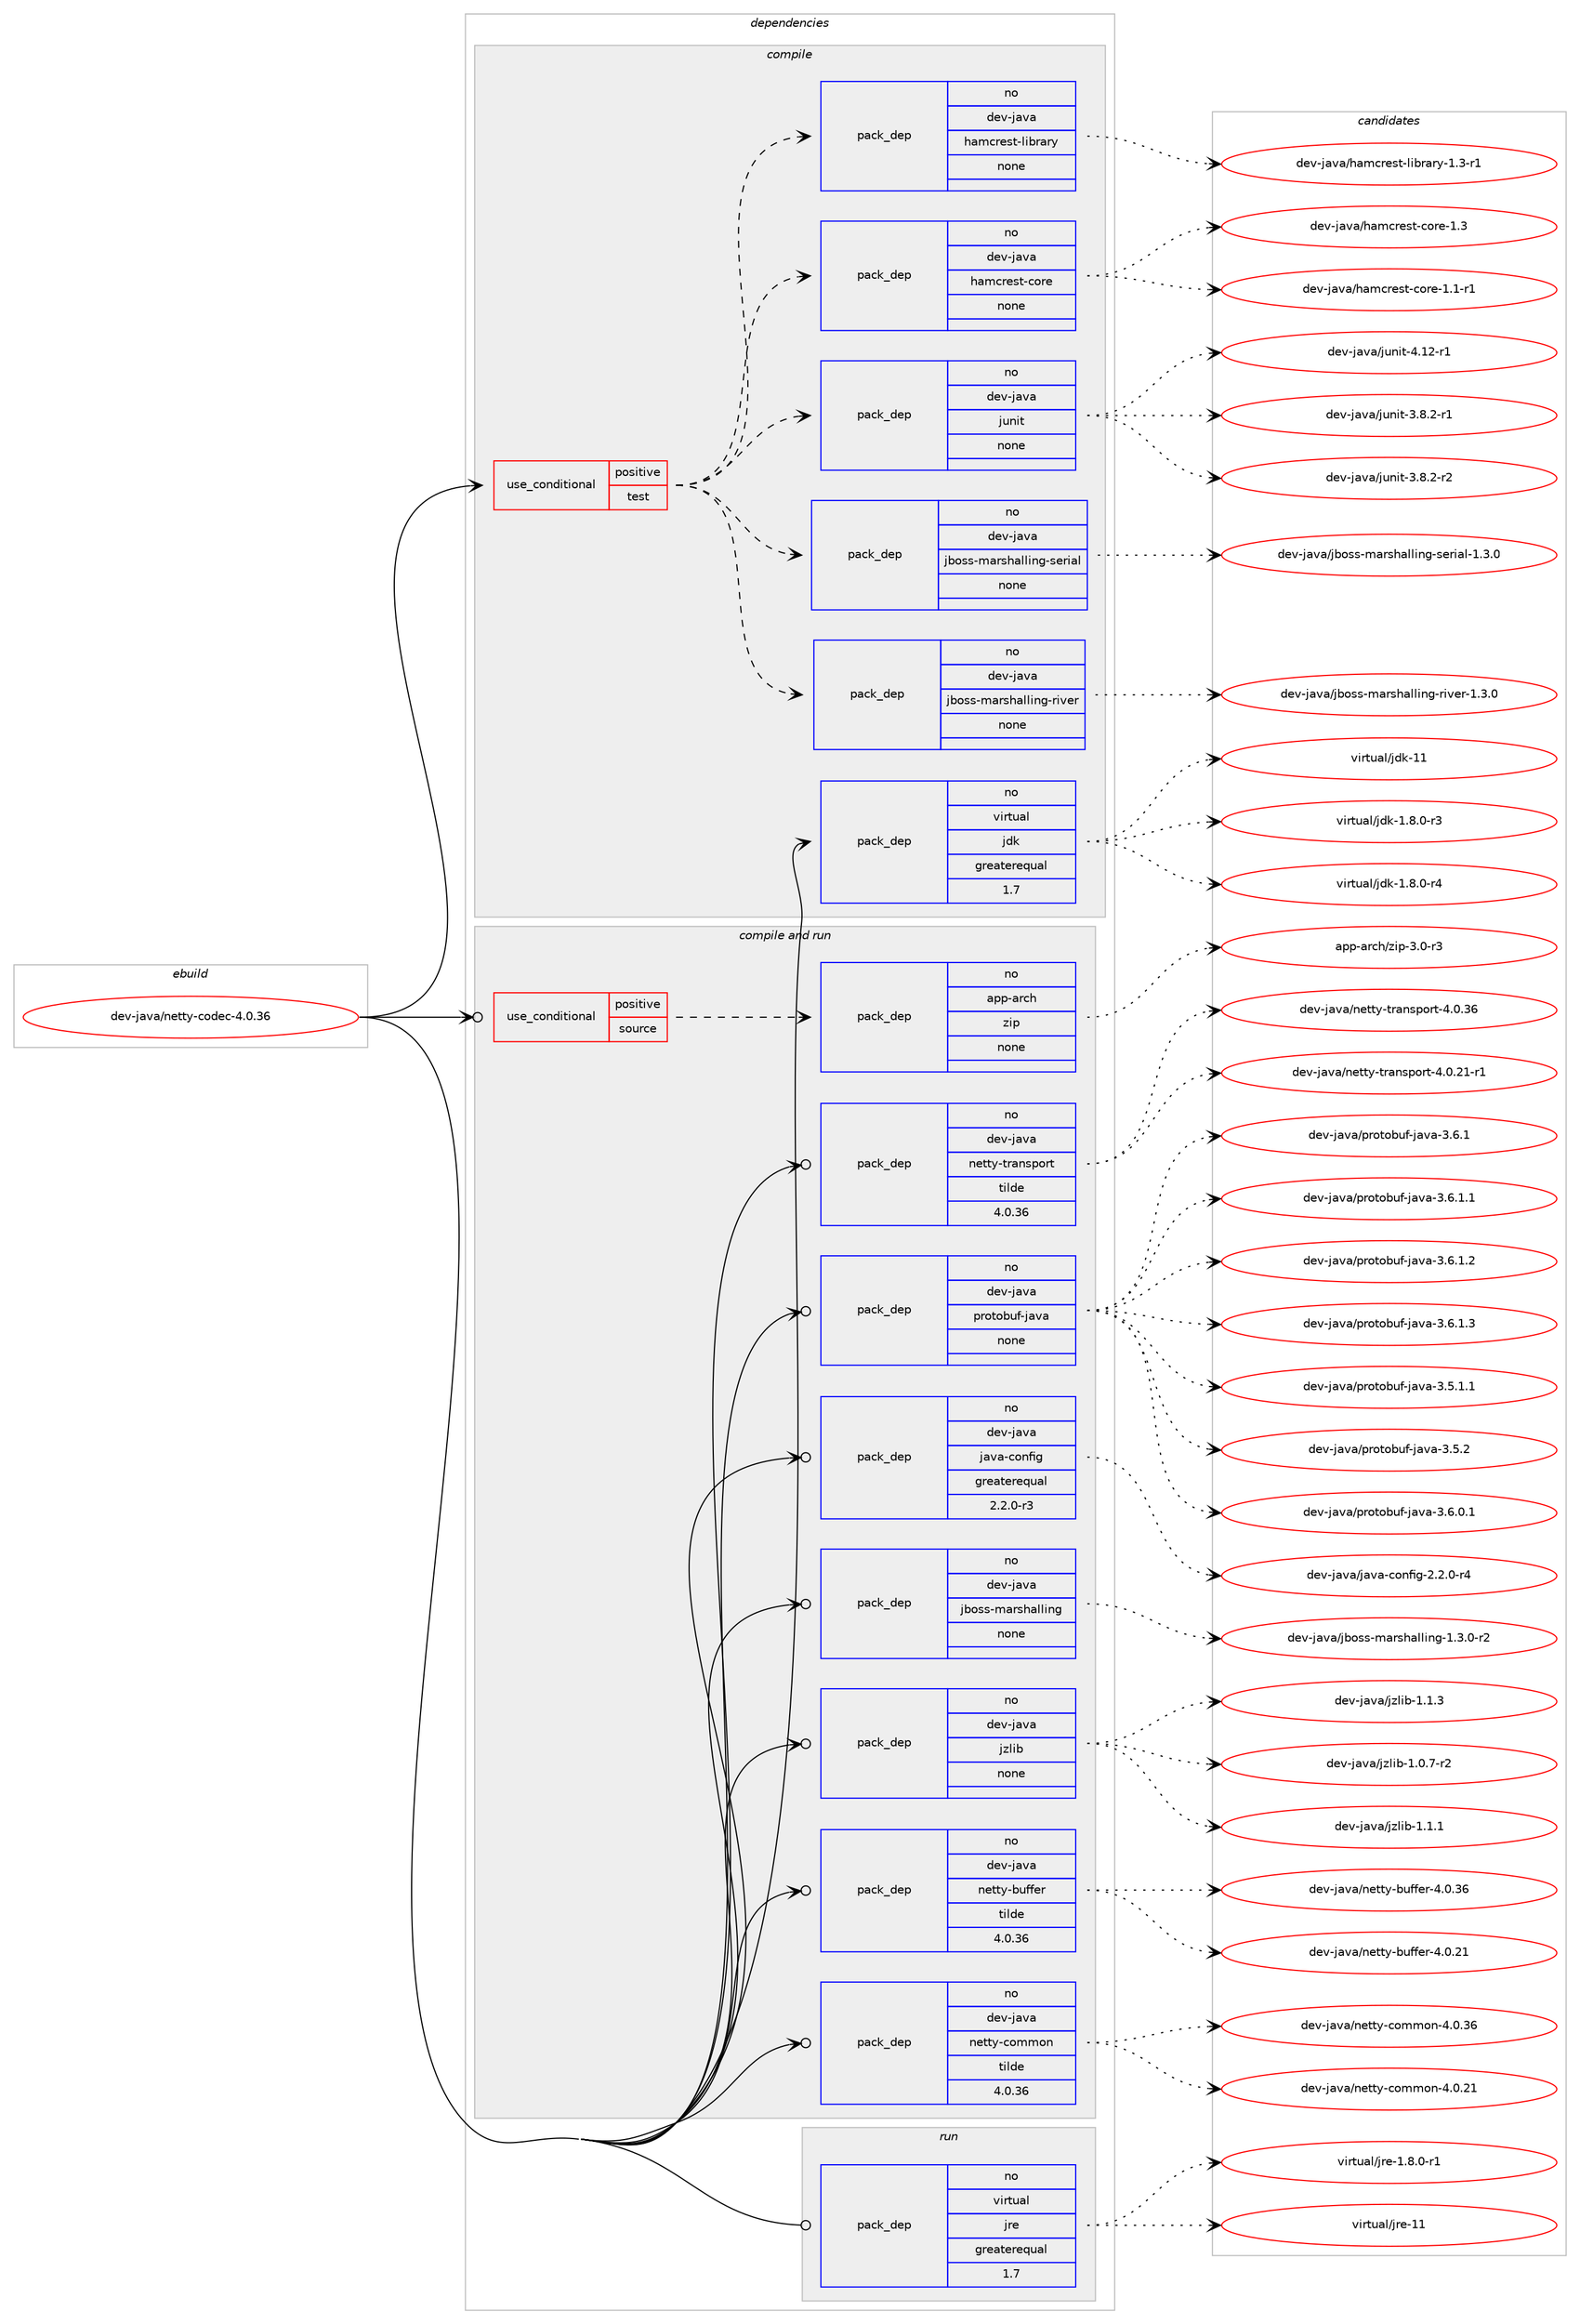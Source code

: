 digraph prolog {

# *************
# Graph options
# *************

newrank=true;
concentrate=true;
compound=true;
graph [rankdir=LR,fontname=Helvetica,fontsize=10,ranksep=1.5];#, ranksep=2.5, nodesep=0.2];
edge  [arrowhead=vee];
node  [fontname=Helvetica,fontsize=10];

# **********
# The ebuild
# **********

subgraph cluster_leftcol {
color=gray;
rank=same;
label=<<i>ebuild</i>>;
id [label="dev-java/netty-codec-4.0.36", color=red, width=4, href="../dev-java/netty-codec-4.0.36.svg"];
}

# ****************
# The dependencies
# ****************

subgraph cluster_midcol {
color=gray;
label=<<i>dependencies</i>>;
subgraph cluster_compile {
fillcolor="#eeeeee";
style=filled;
label=<<i>compile</i>>;
subgraph cond363107 {
dependency1355852 [label=<<TABLE BORDER="0" CELLBORDER="1" CELLSPACING="0" CELLPADDING="4"><TR><TD ROWSPAN="3" CELLPADDING="10">use_conditional</TD></TR><TR><TD>positive</TD></TR><TR><TD>test</TD></TR></TABLE>>, shape=none, color=red];
subgraph pack970301 {
dependency1355853 [label=<<TABLE BORDER="0" CELLBORDER="1" CELLSPACING="0" CELLPADDING="4" WIDTH="220"><TR><TD ROWSPAN="6" CELLPADDING="30">pack_dep</TD></TR><TR><TD WIDTH="110">no</TD></TR><TR><TD>dev-java</TD></TR><TR><TD>hamcrest-core</TD></TR><TR><TD>none</TD></TR><TR><TD></TD></TR></TABLE>>, shape=none, color=blue];
}
dependency1355852:e -> dependency1355853:w [weight=20,style="dashed",arrowhead="vee"];
subgraph pack970302 {
dependency1355854 [label=<<TABLE BORDER="0" CELLBORDER="1" CELLSPACING="0" CELLPADDING="4" WIDTH="220"><TR><TD ROWSPAN="6" CELLPADDING="30">pack_dep</TD></TR><TR><TD WIDTH="110">no</TD></TR><TR><TD>dev-java</TD></TR><TR><TD>hamcrest-library</TD></TR><TR><TD>none</TD></TR><TR><TD></TD></TR></TABLE>>, shape=none, color=blue];
}
dependency1355852:e -> dependency1355854:w [weight=20,style="dashed",arrowhead="vee"];
subgraph pack970303 {
dependency1355855 [label=<<TABLE BORDER="0" CELLBORDER="1" CELLSPACING="0" CELLPADDING="4" WIDTH="220"><TR><TD ROWSPAN="6" CELLPADDING="30">pack_dep</TD></TR><TR><TD WIDTH="110">no</TD></TR><TR><TD>dev-java</TD></TR><TR><TD>jboss-marshalling-river</TD></TR><TR><TD>none</TD></TR><TR><TD></TD></TR></TABLE>>, shape=none, color=blue];
}
dependency1355852:e -> dependency1355855:w [weight=20,style="dashed",arrowhead="vee"];
subgraph pack970304 {
dependency1355856 [label=<<TABLE BORDER="0" CELLBORDER="1" CELLSPACING="0" CELLPADDING="4" WIDTH="220"><TR><TD ROWSPAN="6" CELLPADDING="30">pack_dep</TD></TR><TR><TD WIDTH="110">no</TD></TR><TR><TD>dev-java</TD></TR><TR><TD>jboss-marshalling-serial</TD></TR><TR><TD>none</TD></TR><TR><TD></TD></TR></TABLE>>, shape=none, color=blue];
}
dependency1355852:e -> dependency1355856:w [weight=20,style="dashed",arrowhead="vee"];
subgraph pack970305 {
dependency1355857 [label=<<TABLE BORDER="0" CELLBORDER="1" CELLSPACING="0" CELLPADDING="4" WIDTH="220"><TR><TD ROWSPAN="6" CELLPADDING="30">pack_dep</TD></TR><TR><TD WIDTH="110">no</TD></TR><TR><TD>dev-java</TD></TR><TR><TD>junit</TD></TR><TR><TD>none</TD></TR><TR><TD></TD></TR></TABLE>>, shape=none, color=blue];
}
dependency1355852:e -> dependency1355857:w [weight=20,style="dashed",arrowhead="vee"];
}
id:e -> dependency1355852:w [weight=20,style="solid",arrowhead="vee"];
subgraph pack970306 {
dependency1355858 [label=<<TABLE BORDER="0" CELLBORDER="1" CELLSPACING="0" CELLPADDING="4" WIDTH="220"><TR><TD ROWSPAN="6" CELLPADDING="30">pack_dep</TD></TR><TR><TD WIDTH="110">no</TD></TR><TR><TD>virtual</TD></TR><TR><TD>jdk</TD></TR><TR><TD>greaterequal</TD></TR><TR><TD>1.7</TD></TR></TABLE>>, shape=none, color=blue];
}
id:e -> dependency1355858:w [weight=20,style="solid",arrowhead="vee"];
}
subgraph cluster_compileandrun {
fillcolor="#eeeeee";
style=filled;
label=<<i>compile and run</i>>;
subgraph cond363108 {
dependency1355859 [label=<<TABLE BORDER="0" CELLBORDER="1" CELLSPACING="0" CELLPADDING="4"><TR><TD ROWSPAN="3" CELLPADDING="10">use_conditional</TD></TR><TR><TD>positive</TD></TR><TR><TD>source</TD></TR></TABLE>>, shape=none, color=red];
subgraph pack970307 {
dependency1355860 [label=<<TABLE BORDER="0" CELLBORDER="1" CELLSPACING="0" CELLPADDING="4" WIDTH="220"><TR><TD ROWSPAN="6" CELLPADDING="30">pack_dep</TD></TR><TR><TD WIDTH="110">no</TD></TR><TR><TD>app-arch</TD></TR><TR><TD>zip</TD></TR><TR><TD>none</TD></TR><TR><TD></TD></TR></TABLE>>, shape=none, color=blue];
}
dependency1355859:e -> dependency1355860:w [weight=20,style="dashed",arrowhead="vee"];
}
id:e -> dependency1355859:w [weight=20,style="solid",arrowhead="odotvee"];
subgraph pack970308 {
dependency1355861 [label=<<TABLE BORDER="0" CELLBORDER="1" CELLSPACING="0" CELLPADDING="4" WIDTH="220"><TR><TD ROWSPAN="6" CELLPADDING="30">pack_dep</TD></TR><TR><TD WIDTH="110">no</TD></TR><TR><TD>dev-java</TD></TR><TR><TD>java-config</TD></TR><TR><TD>greaterequal</TD></TR><TR><TD>2.2.0-r3</TD></TR></TABLE>>, shape=none, color=blue];
}
id:e -> dependency1355861:w [weight=20,style="solid",arrowhead="odotvee"];
subgraph pack970309 {
dependency1355862 [label=<<TABLE BORDER="0" CELLBORDER="1" CELLSPACING="0" CELLPADDING="4" WIDTH="220"><TR><TD ROWSPAN="6" CELLPADDING="30">pack_dep</TD></TR><TR><TD WIDTH="110">no</TD></TR><TR><TD>dev-java</TD></TR><TR><TD>jboss-marshalling</TD></TR><TR><TD>none</TD></TR><TR><TD></TD></TR></TABLE>>, shape=none, color=blue];
}
id:e -> dependency1355862:w [weight=20,style="solid",arrowhead="odotvee"];
subgraph pack970310 {
dependency1355863 [label=<<TABLE BORDER="0" CELLBORDER="1" CELLSPACING="0" CELLPADDING="4" WIDTH="220"><TR><TD ROWSPAN="6" CELLPADDING="30">pack_dep</TD></TR><TR><TD WIDTH="110">no</TD></TR><TR><TD>dev-java</TD></TR><TR><TD>jzlib</TD></TR><TR><TD>none</TD></TR><TR><TD></TD></TR></TABLE>>, shape=none, color=blue];
}
id:e -> dependency1355863:w [weight=20,style="solid",arrowhead="odotvee"];
subgraph pack970311 {
dependency1355864 [label=<<TABLE BORDER="0" CELLBORDER="1" CELLSPACING="0" CELLPADDING="4" WIDTH="220"><TR><TD ROWSPAN="6" CELLPADDING="30">pack_dep</TD></TR><TR><TD WIDTH="110">no</TD></TR><TR><TD>dev-java</TD></TR><TR><TD>netty-buffer</TD></TR><TR><TD>tilde</TD></TR><TR><TD>4.0.36</TD></TR></TABLE>>, shape=none, color=blue];
}
id:e -> dependency1355864:w [weight=20,style="solid",arrowhead="odotvee"];
subgraph pack970312 {
dependency1355865 [label=<<TABLE BORDER="0" CELLBORDER="1" CELLSPACING="0" CELLPADDING="4" WIDTH="220"><TR><TD ROWSPAN="6" CELLPADDING="30">pack_dep</TD></TR><TR><TD WIDTH="110">no</TD></TR><TR><TD>dev-java</TD></TR><TR><TD>netty-common</TD></TR><TR><TD>tilde</TD></TR><TR><TD>4.0.36</TD></TR></TABLE>>, shape=none, color=blue];
}
id:e -> dependency1355865:w [weight=20,style="solid",arrowhead="odotvee"];
subgraph pack970313 {
dependency1355866 [label=<<TABLE BORDER="0" CELLBORDER="1" CELLSPACING="0" CELLPADDING="4" WIDTH="220"><TR><TD ROWSPAN="6" CELLPADDING="30">pack_dep</TD></TR><TR><TD WIDTH="110">no</TD></TR><TR><TD>dev-java</TD></TR><TR><TD>netty-transport</TD></TR><TR><TD>tilde</TD></TR><TR><TD>4.0.36</TD></TR></TABLE>>, shape=none, color=blue];
}
id:e -> dependency1355866:w [weight=20,style="solid",arrowhead="odotvee"];
subgraph pack970314 {
dependency1355867 [label=<<TABLE BORDER="0" CELLBORDER="1" CELLSPACING="0" CELLPADDING="4" WIDTH="220"><TR><TD ROWSPAN="6" CELLPADDING="30">pack_dep</TD></TR><TR><TD WIDTH="110">no</TD></TR><TR><TD>dev-java</TD></TR><TR><TD>protobuf-java</TD></TR><TR><TD>none</TD></TR><TR><TD></TD></TR></TABLE>>, shape=none, color=blue];
}
id:e -> dependency1355867:w [weight=20,style="solid",arrowhead="odotvee"];
}
subgraph cluster_run {
fillcolor="#eeeeee";
style=filled;
label=<<i>run</i>>;
subgraph pack970315 {
dependency1355868 [label=<<TABLE BORDER="0" CELLBORDER="1" CELLSPACING="0" CELLPADDING="4" WIDTH="220"><TR><TD ROWSPAN="6" CELLPADDING="30">pack_dep</TD></TR><TR><TD WIDTH="110">no</TD></TR><TR><TD>virtual</TD></TR><TR><TD>jre</TD></TR><TR><TD>greaterequal</TD></TR><TR><TD>1.7</TD></TR></TABLE>>, shape=none, color=blue];
}
id:e -> dependency1355868:w [weight=20,style="solid",arrowhead="odot"];
}
}

# **************
# The candidates
# **************

subgraph cluster_choices {
rank=same;
color=gray;
label=<<i>candidates</i>>;

subgraph choice970301 {
color=black;
nodesep=1;
choice1001011184510697118974710497109991141011151164599111114101454946494511449 [label="dev-java/hamcrest-core-1.1-r1", color=red, width=4,href="../dev-java/hamcrest-core-1.1-r1.svg"];
choice100101118451069711897471049710999114101115116459911111410145494651 [label="dev-java/hamcrest-core-1.3", color=red, width=4,href="../dev-java/hamcrest-core-1.3.svg"];
dependency1355853:e -> choice1001011184510697118974710497109991141011151164599111114101454946494511449:w [style=dotted,weight="100"];
dependency1355853:e -> choice100101118451069711897471049710999114101115116459911111410145494651:w [style=dotted,weight="100"];
}
subgraph choice970302 {
color=black;
nodesep=1;
choice100101118451069711897471049710999114101115116451081059811497114121454946514511449 [label="dev-java/hamcrest-library-1.3-r1", color=red, width=4,href="../dev-java/hamcrest-library-1.3-r1.svg"];
dependency1355854:e -> choice100101118451069711897471049710999114101115116451081059811497114121454946514511449:w [style=dotted,weight="100"];
}
subgraph choice970303 {
color=black;
nodesep=1;
choice100101118451069711897471069811111511545109971141151049710810810511010345114105118101114454946514648 [label="dev-java/jboss-marshalling-river-1.3.0", color=red, width=4,href="../dev-java/jboss-marshalling-river-1.3.0.svg"];
dependency1355855:e -> choice100101118451069711897471069811111511545109971141151049710810810511010345114105118101114454946514648:w [style=dotted,weight="100"];
}
subgraph choice970304 {
color=black;
nodesep=1;
choice10010111845106971189747106981111151154510997114115104971081081051101034511510111410597108454946514648 [label="dev-java/jboss-marshalling-serial-1.3.0", color=red, width=4,href="../dev-java/jboss-marshalling-serial-1.3.0.svg"];
dependency1355856:e -> choice10010111845106971189747106981111151154510997114115104971081081051101034511510111410597108454946514648:w [style=dotted,weight="100"];
}
subgraph choice970305 {
color=black;
nodesep=1;
choice100101118451069711897471061171101051164551465646504511449 [label="dev-java/junit-3.8.2-r1", color=red, width=4,href="../dev-java/junit-3.8.2-r1.svg"];
choice100101118451069711897471061171101051164551465646504511450 [label="dev-java/junit-3.8.2-r2", color=red, width=4,href="../dev-java/junit-3.8.2-r2.svg"];
choice1001011184510697118974710611711010511645524649504511449 [label="dev-java/junit-4.12-r1", color=red, width=4,href="../dev-java/junit-4.12-r1.svg"];
dependency1355857:e -> choice100101118451069711897471061171101051164551465646504511449:w [style=dotted,weight="100"];
dependency1355857:e -> choice100101118451069711897471061171101051164551465646504511450:w [style=dotted,weight="100"];
dependency1355857:e -> choice1001011184510697118974710611711010511645524649504511449:w [style=dotted,weight="100"];
}
subgraph choice970306 {
color=black;
nodesep=1;
choice11810511411611797108471061001074549465646484511451 [label="virtual/jdk-1.8.0-r3", color=red, width=4,href="../virtual/jdk-1.8.0-r3.svg"];
choice11810511411611797108471061001074549465646484511452 [label="virtual/jdk-1.8.0-r4", color=red, width=4,href="../virtual/jdk-1.8.0-r4.svg"];
choice1181051141161179710847106100107454949 [label="virtual/jdk-11", color=red, width=4,href="../virtual/jdk-11.svg"];
dependency1355858:e -> choice11810511411611797108471061001074549465646484511451:w [style=dotted,weight="100"];
dependency1355858:e -> choice11810511411611797108471061001074549465646484511452:w [style=dotted,weight="100"];
dependency1355858:e -> choice1181051141161179710847106100107454949:w [style=dotted,weight="100"];
}
subgraph choice970307 {
color=black;
nodesep=1;
choice9711211245971149910447122105112455146484511451 [label="app-arch/zip-3.0-r3", color=red, width=4,href="../app-arch/zip-3.0-r3.svg"];
dependency1355860:e -> choice9711211245971149910447122105112455146484511451:w [style=dotted,weight="100"];
}
subgraph choice970308 {
color=black;
nodesep=1;
choice10010111845106971189747106971189745991111101021051034550465046484511452 [label="dev-java/java-config-2.2.0-r4", color=red, width=4,href="../dev-java/java-config-2.2.0-r4.svg"];
dependency1355861:e -> choice10010111845106971189747106971189745991111101021051034550465046484511452:w [style=dotted,weight="100"];
}
subgraph choice970309 {
color=black;
nodesep=1;
choice10010111845106971189747106981111151154510997114115104971081081051101034549465146484511450 [label="dev-java/jboss-marshalling-1.3.0-r2", color=red, width=4,href="../dev-java/jboss-marshalling-1.3.0-r2.svg"];
dependency1355862:e -> choice10010111845106971189747106981111151154510997114115104971081081051101034549465146484511450:w [style=dotted,weight="100"];
}
subgraph choice970310 {
color=black;
nodesep=1;
choice10010111845106971189747106122108105984549464846554511450 [label="dev-java/jzlib-1.0.7-r2", color=red, width=4,href="../dev-java/jzlib-1.0.7-r2.svg"];
choice1001011184510697118974710612210810598454946494649 [label="dev-java/jzlib-1.1.1", color=red, width=4,href="../dev-java/jzlib-1.1.1.svg"];
choice1001011184510697118974710612210810598454946494651 [label="dev-java/jzlib-1.1.3", color=red, width=4,href="../dev-java/jzlib-1.1.3.svg"];
dependency1355863:e -> choice10010111845106971189747106122108105984549464846554511450:w [style=dotted,weight="100"];
dependency1355863:e -> choice1001011184510697118974710612210810598454946494649:w [style=dotted,weight="100"];
dependency1355863:e -> choice1001011184510697118974710612210810598454946494651:w [style=dotted,weight="100"];
}
subgraph choice970311 {
color=black;
nodesep=1;
choice10010111845106971189747110101116116121459811710210210111445524648465049 [label="dev-java/netty-buffer-4.0.21", color=red, width=4,href="../dev-java/netty-buffer-4.0.21.svg"];
choice10010111845106971189747110101116116121459811710210210111445524648465154 [label="dev-java/netty-buffer-4.0.36", color=red, width=4,href="../dev-java/netty-buffer-4.0.36.svg"];
dependency1355864:e -> choice10010111845106971189747110101116116121459811710210210111445524648465049:w [style=dotted,weight="100"];
dependency1355864:e -> choice10010111845106971189747110101116116121459811710210210111445524648465154:w [style=dotted,weight="100"];
}
subgraph choice970312 {
color=black;
nodesep=1;
choice10010111845106971189747110101116116121459911110910911111045524648465049 [label="dev-java/netty-common-4.0.21", color=red, width=4,href="../dev-java/netty-common-4.0.21.svg"];
choice10010111845106971189747110101116116121459911110910911111045524648465154 [label="dev-java/netty-common-4.0.36", color=red, width=4,href="../dev-java/netty-common-4.0.36.svg"];
dependency1355865:e -> choice10010111845106971189747110101116116121459911110910911111045524648465049:w [style=dotted,weight="100"];
dependency1355865:e -> choice10010111845106971189747110101116116121459911110910911111045524648465154:w [style=dotted,weight="100"];
}
subgraph choice970313 {
color=black;
nodesep=1;
choice100101118451069711897471101011161161214511611497110115112111114116455246484650494511449 [label="dev-java/netty-transport-4.0.21-r1", color=red, width=4,href="../dev-java/netty-transport-4.0.21-r1.svg"];
choice10010111845106971189747110101116116121451161149711011511211111411645524648465154 [label="dev-java/netty-transport-4.0.36", color=red, width=4,href="../dev-java/netty-transport-4.0.36.svg"];
dependency1355866:e -> choice100101118451069711897471101011161161214511611497110115112111114116455246484650494511449:w [style=dotted,weight="100"];
dependency1355866:e -> choice10010111845106971189747110101116116121451161149711011511211111411645524648465154:w [style=dotted,weight="100"];
}
subgraph choice970314 {
color=black;
nodesep=1;
choice10010111845106971189747112114111116111981171024510697118974551465346494649 [label="dev-java/protobuf-java-3.5.1.1", color=red, width=4,href="../dev-java/protobuf-java-3.5.1.1.svg"];
choice1001011184510697118974711211411111611198117102451069711897455146534650 [label="dev-java/protobuf-java-3.5.2", color=red, width=4,href="../dev-java/protobuf-java-3.5.2.svg"];
choice10010111845106971189747112114111116111981171024510697118974551465446484649 [label="dev-java/protobuf-java-3.6.0.1", color=red, width=4,href="../dev-java/protobuf-java-3.6.0.1.svg"];
choice1001011184510697118974711211411111611198117102451069711897455146544649 [label="dev-java/protobuf-java-3.6.1", color=red, width=4,href="../dev-java/protobuf-java-3.6.1.svg"];
choice10010111845106971189747112114111116111981171024510697118974551465446494649 [label="dev-java/protobuf-java-3.6.1.1", color=red, width=4,href="../dev-java/protobuf-java-3.6.1.1.svg"];
choice10010111845106971189747112114111116111981171024510697118974551465446494650 [label="dev-java/protobuf-java-3.6.1.2", color=red, width=4,href="../dev-java/protobuf-java-3.6.1.2.svg"];
choice10010111845106971189747112114111116111981171024510697118974551465446494651 [label="dev-java/protobuf-java-3.6.1.3", color=red, width=4,href="../dev-java/protobuf-java-3.6.1.3.svg"];
dependency1355867:e -> choice10010111845106971189747112114111116111981171024510697118974551465346494649:w [style=dotted,weight="100"];
dependency1355867:e -> choice1001011184510697118974711211411111611198117102451069711897455146534650:w [style=dotted,weight="100"];
dependency1355867:e -> choice10010111845106971189747112114111116111981171024510697118974551465446484649:w [style=dotted,weight="100"];
dependency1355867:e -> choice1001011184510697118974711211411111611198117102451069711897455146544649:w [style=dotted,weight="100"];
dependency1355867:e -> choice10010111845106971189747112114111116111981171024510697118974551465446494649:w [style=dotted,weight="100"];
dependency1355867:e -> choice10010111845106971189747112114111116111981171024510697118974551465446494650:w [style=dotted,weight="100"];
dependency1355867:e -> choice10010111845106971189747112114111116111981171024510697118974551465446494651:w [style=dotted,weight="100"];
}
subgraph choice970315 {
color=black;
nodesep=1;
choice11810511411611797108471061141014549465646484511449 [label="virtual/jre-1.8.0-r1", color=red, width=4,href="../virtual/jre-1.8.0-r1.svg"];
choice1181051141161179710847106114101454949 [label="virtual/jre-11", color=red, width=4,href="../virtual/jre-11.svg"];
dependency1355868:e -> choice11810511411611797108471061141014549465646484511449:w [style=dotted,weight="100"];
dependency1355868:e -> choice1181051141161179710847106114101454949:w [style=dotted,weight="100"];
}
}

}
